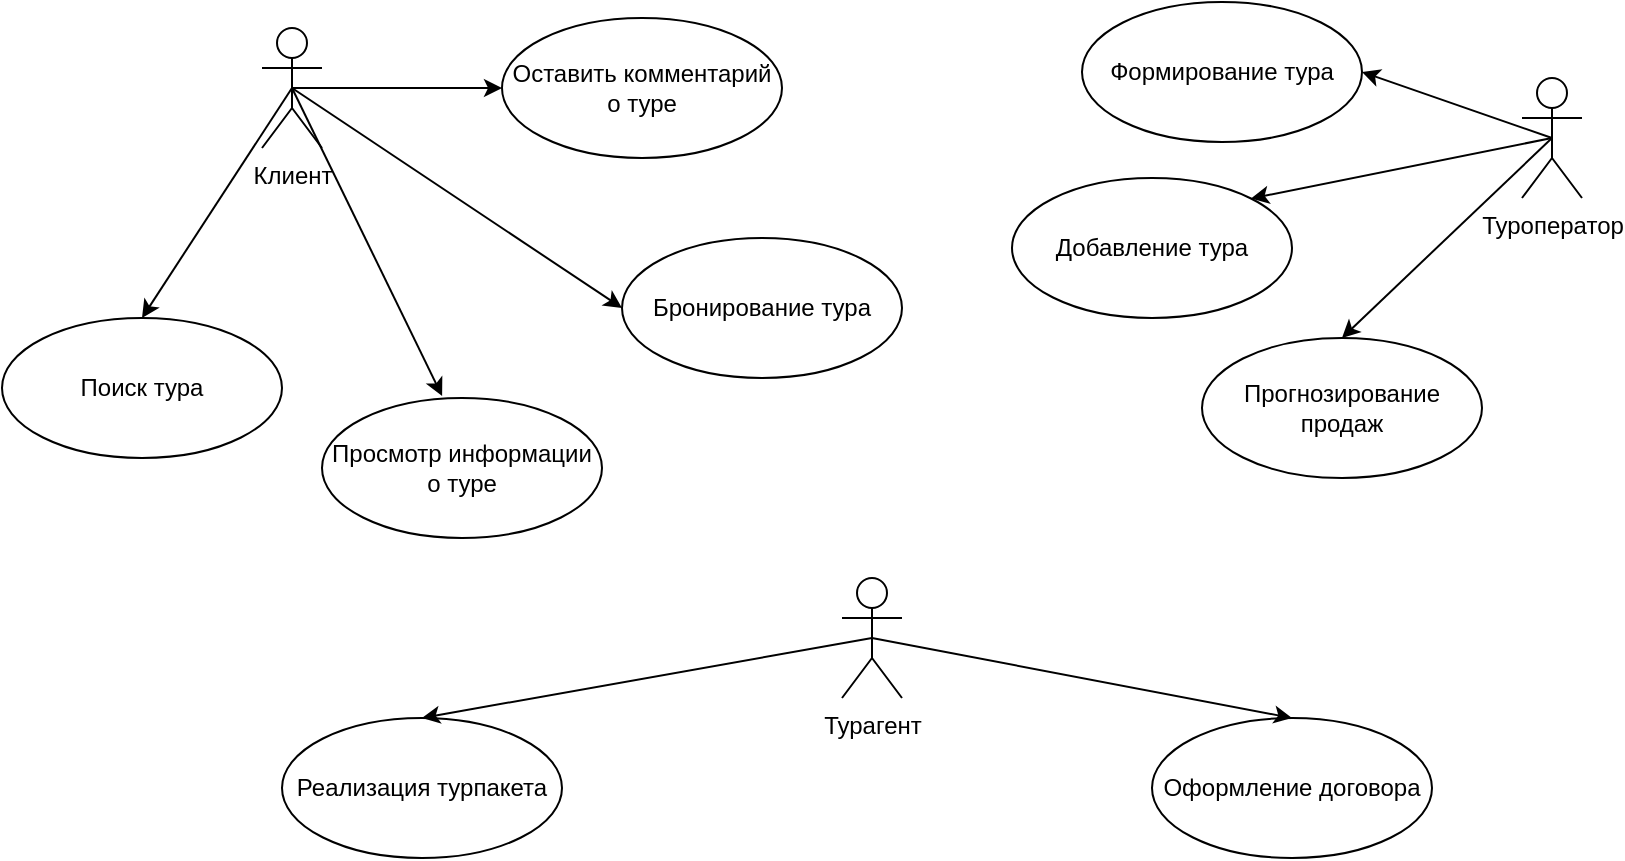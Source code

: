 <mxfile version="15.8.9" type="device" pages="4"><diagram id="X8bqHInOKd5y8mmXZSMk" name="Д.Вариантов"><mxGraphModel dx="868" dy="1244" grid="1" gridSize="10" guides="1" tooltips="1" connect="1" arrows="1" fold="1" page="1" pageScale="1" pageWidth="1169" pageHeight="827" math="0" shadow="0"><root><mxCell id="0"/><mxCell id="1" parent="0"/><mxCell id="5RWTTTwS4-SToO-_CHbW-1" value="Клиент" style="shape=umlActor;verticalLabelPosition=bottom;verticalAlign=top;html=1;" vertex="1" parent="1"><mxGeometry x="140" y="-435" width="30" height="60" as="geometry"/></mxCell><mxCell id="5RWTTTwS4-SToO-_CHbW-2" value="Турагент" style="shape=umlActor;verticalLabelPosition=bottom;verticalAlign=top;html=1;" vertex="1" parent="1"><mxGeometry x="430" y="-160" width="30" height="60" as="geometry"/></mxCell><mxCell id="5RWTTTwS4-SToO-_CHbW-3" value="Туроператор" style="shape=umlActor;verticalLabelPosition=bottom;verticalAlign=top;html=1;" vertex="1" parent="1"><mxGeometry x="770" y="-410" width="30" height="60" as="geometry"/></mxCell><mxCell id="5RWTTTwS4-SToO-_CHbW-6" value="Бронирование тура" style="ellipse;whiteSpace=wrap;html=1;" vertex="1" parent="1"><mxGeometry x="320" y="-330" width="140" height="70" as="geometry"/></mxCell><mxCell id="5RWTTTwS4-SToO-_CHbW-7" value="Поиск тура" style="ellipse;whiteSpace=wrap;html=1;" vertex="1" parent="1"><mxGeometry x="10" y="-290" width="140" height="70" as="geometry"/></mxCell><mxCell id="5RWTTTwS4-SToO-_CHbW-8" value="Просмотр информации о туре" style="ellipse;whiteSpace=wrap;html=1;" vertex="1" parent="1"><mxGeometry x="170" y="-250" width="140" height="70" as="geometry"/></mxCell><mxCell id="5RWTTTwS4-SToO-_CHbW-9" value="Оставить комментарий о туре" style="ellipse;whiteSpace=wrap;html=1;" vertex="1" parent="1"><mxGeometry x="260" y="-440" width="140" height="70" as="geometry"/></mxCell><mxCell id="5RWTTTwS4-SToO-_CHbW-10" value="" style="endArrow=classic;html=1;rounded=0;exitX=0.5;exitY=0.5;exitDx=0;exitDy=0;exitPerimeter=0;entryX=0;entryY=0.5;entryDx=0;entryDy=0;" edge="1" parent="1" source="5RWTTTwS4-SToO-_CHbW-1" target="5RWTTTwS4-SToO-_CHbW-9"><mxGeometry width="50" height="50" relative="1" as="geometry"><mxPoint x="420" y="-200" as="sourcePoint"/><mxPoint x="470" y="-250" as="targetPoint"/></mxGeometry></mxCell><mxCell id="5RWTTTwS4-SToO-_CHbW-11" value="" style="endArrow=classic;html=1;rounded=0;exitX=0.5;exitY=0.5;exitDx=0;exitDy=0;exitPerimeter=0;entryX=0.429;entryY=-0.014;entryDx=0;entryDy=0;entryPerimeter=0;" edge="1" parent="1" source="5RWTTTwS4-SToO-_CHbW-1" target="5RWTTTwS4-SToO-_CHbW-8"><mxGeometry width="50" height="50" relative="1" as="geometry"><mxPoint x="420" y="-200" as="sourcePoint"/><mxPoint x="470" y="-250" as="targetPoint"/></mxGeometry></mxCell><mxCell id="5RWTTTwS4-SToO-_CHbW-12" value="" style="endArrow=classic;html=1;rounded=0;exitX=0.5;exitY=0.5;exitDx=0;exitDy=0;exitPerimeter=0;entryX=0.5;entryY=0;entryDx=0;entryDy=0;" edge="1" parent="1" source="5RWTTTwS4-SToO-_CHbW-1" target="5RWTTTwS4-SToO-_CHbW-7"><mxGeometry width="50" height="50" relative="1" as="geometry"><mxPoint x="420" y="-200" as="sourcePoint"/><mxPoint x="470" y="-250" as="targetPoint"/></mxGeometry></mxCell><mxCell id="5RWTTTwS4-SToO-_CHbW-13" value="" style="endArrow=classic;html=1;rounded=0;exitX=0.5;exitY=0.5;exitDx=0;exitDy=0;exitPerimeter=0;entryX=0;entryY=0.5;entryDx=0;entryDy=0;" edge="1" parent="1" source="5RWTTTwS4-SToO-_CHbW-1" target="5RWTTTwS4-SToO-_CHbW-6"><mxGeometry width="50" height="50" relative="1" as="geometry"><mxPoint x="420" y="-200" as="sourcePoint"/><mxPoint x="470" y="-250" as="targetPoint"/></mxGeometry></mxCell><mxCell id="5RWTTTwS4-SToO-_CHbW-16" value="Оформление договора" style="ellipse;whiteSpace=wrap;html=1;" vertex="1" parent="1"><mxGeometry x="585" y="-90" width="140" height="70" as="geometry"/></mxCell><mxCell id="5RWTTTwS4-SToO-_CHbW-17" value="Реализация турпакета" style="ellipse;whiteSpace=wrap;html=1;" vertex="1" parent="1"><mxGeometry x="150" y="-90" width="140" height="70" as="geometry"/></mxCell><mxCell id="5RWTTTwS4-SToO-_CHbW-19" value="" style="endArrow=classic;html=1;rounded=0;exitX=0.5;exitY=0.5;exitDx=0;exitDy=0;exitPerimeter=0;entryX=0.5;entryY=0;entryDx=0;entryDy=0;" edge="1" parent="1" source="5RWTTTwS4-SToO-_CHbW-2" target="5RWTTTwS4-SToO-_CHbW-16"><mxGeometry width="50" height="50" relative="1" as="geometry"><mxPoint x="480" y="-230" as="sourcePoint"/><mxPoint x="555.06" y="-75.98" as="targetPoint"/></mxGeometry></mxCell><mxCell id="5RWTTTwS4-SToO-_CHbW-20" value="" style="endArrow=classic;html=1;rounded=0;exitX=0.5;exitY=0.5;exitDx=0;exitDy=0;exitPerimeter=0;entryX=0.5;entryY=0;entryDx=0;entryDy=0;" edge="1" parent="1" source="5RWTTTwS4-SToO-_CHbW-2" target="5RWTTTwS4-SToO-_CHbW-17"><mxGeometry width="50" height="50" relative="1" as="geometry"><mxPoint x="340" y="-230" as="sourcePoint"/><mxPoint x="415.06" y="-75.98" as="targetPoint"/></mxGeometry></mxCell><mxCell id="5RWTTTwS4-SToO-_CHbW-21" value="Прогнозирование продаж" style="ellipse;whiteSpace=wrap;html=1;" vertex="1" parent="1"><mxGeometry x="610" y="-280" width="140" height="70" as="geometry"/></mxCell><mxCell id="5RWTTTwS4-SToO-_CHbW-22" value="Добавление тура" style="ellipse;whiteSpace=wrap;html=1;" vertex="1" parent="1"><mxGeometry x="515" y="-360" width="140" height="70" as="geometry"/></mxCell><mxCell id="5RWTTTwS4-SToO-_CHbW-23" value="Формирование тура" style="ellipse;whiteSpace=wrap;html=1;" vertex="1" parent="1"><mxGeometry x="550" y="-448" width="140" height="70" as="geometry"/></mxCell><mxCell id="5RWTTTwS4-SToO-_CHbW-24" value="" style="endArrow=classic;html=1;rounded=0;exitX=0.5;exitY=0.5;exitDx=0;exitDy=0;exitPerimeter=0;entryX=0.5;entryY=0;entryDx=0;entryDy=0;" edge="1" parent="1" source="5RWTTTwS4-SToO-_CHbW-3" target="5RWTTTwS4-SToO-_CHbW-21"><mxGeometry width="50" height="50" relative="1" as="geometry"><mxPoint x="420" y="-200" as="sourcePoint"/><mxPoint x="470" y="-250" as="targetPoint"/></mxGeometry></mxCell><mxCell id="5RWTTTwS4-SToO-_CHbW-25" value="" style="endArrow=classic;html=1;rounded=0;exitX=0.5;exitY=0.5;exitDx=0;exitDy=0;exitPerimeter=0;entryX=1;entryY=0;entryDx=0;entryDy=0;" edge="1" parent="1" source="5RWTTTwS4-SToO-_CHbW-3" target="5RWTTTwS4-SToO-_CHbW-22"><mxGeometry width="50" height="50" relative="1" as="geometry"><mxPoint x="420" y="-200" as="sourcePoint"/><mxPoint x="470" y="-250" as="targetPoint"/></mxGeometry></mxCell><mxCell id="5RWTTTwS4-SToO-_CHbW-26" value="" style="endArrow=classic;html=1;rounded=0;exitX=0.5;exitY=0.5;exitDx=0;exitDy=0;exitPerimeter=0;entryX=1;entryY=0.5;entryDx=0;entryDy=0;" edge="1" parent="1" source="5RWTTTwS4-SToO-_CHbW-3" target="5RWTTTwS4-SToO-_CHbW-23"><mxGeometry width="50" height="50" relative="1" as="geometry"><mxPoint x="420" y="-200" as="sourcePoint"/><mxPoint x="470" y="-250" as="targetPoint"/></mxGeometry></mxCell></root></mxGraphModel></diagram><diagram id="cSUff9uXWhT5q9UatPBi" name="Д. Классов (неполная) "><mxGraphModel dx="2037" dy="1277" grid="1" gridSize="10" guides="1" tooltips="1" connect="1" arrows="1" fold="1" page="1" pageScale="1" pageWidth="1169" pageHeight="827" math="0" shadow="0"><root><mxCell id="7xMFKir8VYw0C2_pS-o1-0"/><mxCell id="7xMFKir8VYw0C2_pS-o1-1" parent="7xMFKir8VYw0C2_pS-o1-0"/><mxCell id="7xMFKir8VYw0C2_pS-o1-2" value="TourDescription" style="swimlane;fontStyle=1;align=center;verticalAlign=top;childLayout=stackLayout;horizontal=1;startSize=26;horizontalStack=0;resizeParent=1;resizeParentMax=0;resizeLast=0;collapsible=1;marginBottom=0;" vertex="1" parent="7xMFKir8VYw0C2_pS-o1-1"><mxGeometry x="-60" y="-413" width="160" height="164" as="geometry"/></mxCell><mxCell id="7xMFKir8VYw0C2_pS-o1-3" value="- idTour: int" style="text;strokeColor=none;fillColor=none;align=left;verticalAlign=top;spacingLeft=4;spacingRight=4;overflow=hidden;rotatable=0;points=[[0,0.5],[1,0.5]];portConstraint=eastwest;" vertex="1" parent="7xMFKir8VYw0C2_pS-o1-2"><mxGeometry y="26" width="160" height="26" as="geometry"/></mxCell><mxCell id="7xMFKir8VYw0C2_pS-o1-6" value="- description: string" style="text;strokeColor=none;fillColor=none;align=left;verticalAlign=top;spacingLeft=4;spacingRight=4;overflow=hidden;rotatable=0;points=[[0,0.5],[1,0.5]];portConstraint=eastwest;" vertex="1" parent="7xMFKir8VYw0C2_pS-o1-2"><mxGeometry y="52" width="160" height="26" as="geometry"/></mxCell><mxCell id="7xMFKir8VYw0C2_pS-o1-4" value="" style="line;strokeWidth=1;fillColor=none;align=left;verticalAlign=middle;spacingTop=-1;spacingLeft=3;spacingRight=3;rotatable=0;labelPosition=right;points=[];portConstraint=eastwest;" vertex="1" parent="7xMFKir8VYw0C2_pS-o1-2"><mxGeometry y="78" width="160" height="8" as="geometry"/></mxCell><mxCell id="7xMFKir8VYw0C2_pS-o1-5" value="+ initDesc(): string" style="text;strokeColor=none;fillColor=none;align=left;verticalAlign=top;spacingLeft=4;spacingRight=4;overflow=hidden;rotatable=0;points=[[0,0.5],[1,0.5]];portConstraint=eastwest;" vertex="1" parent="7xMFKir8VYw0C2_pS-o1-2"><mxGeometry y="86" width="160" height="26" as="geometry"/></mxCell><mxCell id="7xMFKir8VYw0C2_pS-o1-7" value="+ delDesc(): void" style="text;strokeColor=none;fillColor=none;align=left;verticalAlign=top;spacingLeft=4;spacingRight=4;overflow=hidden;rotatable=0;points=[[0,0.5],[1,0.5]];portConstraint=eastwest;" vertex="1" parent="7xMFKir8VYw0C2_pS-o1-2"><mxGeometry y="112" width="160" height="26" as="geometry"/></mxCell><mxCell id="7xMFKir8VYw0C2_pS-o1-8" value="+ updateDesc(): void" style="text;strokeColor=none;fillColor=none;align=left;verticalAlign=top;spacingLeft=4;spacingRight=4;overflow=hidden;rotatable=0;points=[[0,0.5],[1,0.5]];portConstraint=eastwest;" vertex="1" parent="7xMFKir8VYw0C2_pS-o1-2"><mxGeometry y="138" width="160" height="26" as="geometry"/></mxCell><mxCell id="7xMFKir8VYw0C2_pS-o1-9" value="Tour" style="swimlane;fontStyle=1;align=center;verticalAlign=top;childLayout=stackLayout;horizontal=1;startSize=26;horizontalStack=0;resizeParent=1;resizeParentMax=0;resizeLast=0;collapsible=1;marginBottom=0;" vertex="1" parent="7xMFKir8VYw0C2_pS-o1-1"><mxGeometry x="150" y="-413" width="160" height="112" as="geometry"/></mxCell><mxCell id="7xMFKir8VYw0C2_pS-o1-10" value="- idTour: int" style="text;strokeColor=none;fillColor=none;align=left;verticalAlign=top;spacingLeft=4;spacingRight=4;overflow=hidden;rotatable=0;points=[[0,0.5],[1,0.5]];portConstraint=eastwest;" vertex="1" parent="7xMFKir8VYw0C2_pS-o1-9"><mxGeometry y="26" width="160" height="26" as="geometry"/></mxCell><mxCell id="7xMFKir8VYw0C2_pS-o1-13" value="- lasting: date" style="text;strokeColor=none;fillColor=none;align=left;verticalAlign=top;spacingLeft=4;spacingRight=4;overflow=hidden;rotatable=0;points=[[0,0.5],[1,0.5]];portConstraint=eastwest;" vertex="1" parent="7xMFKir8VYw0C2_pS-o1-9"><mxGeometry y="52" width="160" height="26" as="geometry"/></mxCell><mxCell id="7xMFKir8VYw0C2_pS-o1-14" value="- price: float" style="text;strokeColor=none;fillColor=none;align=left;verticalAlign=top;spacingLeft=4;spacingRight=4;overflow=hidden;rotatable=0;points=[[0,0.5],[1,0.5]];portConstraint=eastwest;" vertex="1" parent="7xMFKir8VYw0C2_pS-o1-9"><mxGeometry y="78" width="160" height="26" as="geometry"/></mxCell><mxCell id="7xMFKir8VYw0C2_pS-o1-11" value="" style="line;strokeWidth=1;fillColor=none;align=left;verticalAlign=middle;spacingTop=-1;spacingLeft=3;spacingRight=3;rotatable=0;labelPosition=right;points=[];portConstraint=eastwest;" vertex="1" parent="7xMFKir8VYw0C2_pS-o1-9"><mxGeometry y="104" width="160" height="8" as="geometry"/></mxCell><mxCell id="7xMFKir8VYw0C2_pS-o1-15" value="Catalog" style="swimlane;fontStyle=1;align=center;verticalAlign=top;childLayout=stackLayout;horizontal=1;startSize=26;horizontalStack=0;resizeParent=1;resizeParentMax=0;resizeLast=0;collapsible=1;marginBottom=0;" vertex="1" parent="7xMFKir8VYw0C2_pS-o1-1"><mxGeometry x="380" y="-413" width="160" height="112" as="geometry"/></mxCell><mxCell id="7xMFKir8VYw0C2_pS-o1-17" value="" style="line;strokeWidth=1;fillColor=none;align=left;verticalAlign=middle;spacingTop=-1;spacingLeft=3;spacingRight=3;rotatable=0;labelPosition=right;points=[];portConstraint=eastwest;" vertex="1" parent="7xMFKir8VYw0C2_pS-o1-15"><mxGeometry y="26" width="160" height="8" as="geometry"/></mxCell><mxCell id="7xMFKir8VYw0C2_pS-o1-18" value="+ addTour(): void" style="text;strokeColor=none;fillColor=none;align=left;verticalAlign=top;spacingLeft=4;spacingRight=4;overflow=hidden;rotatable=0;points=[[0,0.5],[1,0.5]];portConstraint=eastwest;" vertex="1" parent="7xMFKir8VYw0C2_pS-o1-15"><mxGeometry y="34" width="160" height="26" as="geometry"/></mxCell><mxCell id="7xMFKir8VYw0C2_pS-o1-19" value="+ delTour(): void" style="text;strokeColor=none;fillColor=none;align=left;verticalAlign=top;spacingLeft=4;spacingRight=4;overflow=hidden;rotatable=0;points=[[0,0.5],[1,0.5]];portConstraint=eastwest;" vertex="1" parent="7xMFKir8VYw0C2_pS-o1-15"><mxGeometry y="60" width="160" height="26" as="geometry"/></mxCell><mxCell id="7xMFKir8VYw0C2_pS-o1-20" value="+ updateTour(): void" style="text;strokeColor=none;fillColor=none;align=left;verticalAlign=top;spacingLeft=4;spacingRight=4;overflow=hidden;rotatable=0;points=[[0,0.5],[1,0.5]];portConstraint=eastwest;" vertex="1" parent="7xMFKir8VYw0C2_pS-o1-15"><mxGeometry y="86" width="160" height="26" as="geometry"/></mxCell><mxCell id="7xMFKir8VYw0C2_pS-o1-21" value="Search" style="swimlane;fontStyle=1;align=center;verticalAlign=top;childLayout=stackLayout;horizontal=1;startSize=26;horizontalStack=0;resizeParent=1;resizeParentMax=0;resizeLast=0;collapsible=1;marginBottom=0;" vertex="1" parent="7xMFKir8VYw0C2_pS-o1-1"><mxGeometry x="150" y="-180" width="160" height="190" as="geometry"/></mxCell><mxCell id="7xMFKir8VYw0C2_pS-o1-22" value="- country: string" style="text;strokeColor=none;fillColor=none;align=left;verticalAlign=top;spacingLeft=4;spacingRight=4;overflow=hidden;rotatable=0;points=[[0,0.5],[1,0.5]];portConstraint=eastwest;" vertex="1" parent="7xMFKir8VYw0C2_pS-o1-21"><mxGeometry y="26" width="160" height="26" as="geometry"/></mxCell><mxCell id="7xMFKir8VYw0C2_pS-o1-25" value="- lasting: date" style="text;strokeColor=none;fillColor=none;align=left;verticalAlign=top;spacingLeft=4;spacingRight=4;overflow=hidden;rotatable=0;points=[[0,0.5],[1,0.5]];portConstraint=eastwest;" vertex="1" parent="7xMFKir8VYw0C2_pS-o1-21"><mxGeometry y="52" width="160" height="26" as="geometry"/></mxCell><mxCell id="7xMFKir8VYw0C2_pS-o1-26" value="- transport: string" style="text;strokeColor=none;fillColor=none;align=left;verticalAlign=top;spacingLeft=4;spacingRight=4;overflow=hidden;rotatable=0;points=[[0,0.5],[1,0.5]];portConstraint=eastwest;" vertex="1" parent="7xMFKir8VYw0C2_pS-o1-21"><mxGeometry y="78" width="160" height="26" as="geometry"/></mxCell><mxCell id="7xMFKir8VYw0C2_pS-o1-27" value="- price: double" style="text;strokeColor=none;fillColor=none;align=left;verticalAlign=top;spacingLeft=4;spacingRight=4;overflow=hidden;rotatable=0;points=[[0,0.5],[1,0.5]];portConstraint=eastwest;" vertex="1" parent="7xMFKir8VYw0C2_pS-o1-21"><mxGeometry y="104" width="160" height="26" as="geometry"/></mxCell><mxCell id="7xMFKir8VYw0C2_pS-o1-28" value="- price: float" style="text;strokeColor=none;fillColor=none;align=left;verticalAlign=top;spacingLeft=4;spacingRight=4;overflow=hidden;rotatable=0;points=[[0,0.5],[1,0.5]];portConstraint=eastwest;" vertex="1" parent="7xMFKir8VYw0C2_pS-o1-21"><mxGeometry y="130" width="160" height="26" as="geometry"/></mxCell><mxCell id="7xMFKir8VYw0C2_pS-o1-23" value="" style="line;strokeWidth=1;fillColor=none;align=left;verticalAlign=middle;spacingTop=-1;spacingLeft=3;spacingRight=3;rotatable=0;labelPosition=right;points=[];portConstraint=eastwest;" vertex="1" parent="7xMFKir8VYw0C2_pS-o1-21"><mxGeometry y="156" width="160" height="8" as="geometry"/></mxCell><mxCell id="7xMFKir8VYw0C2_pS-o1-24" value="+ searchTour(): void" style="text;strokeColor=none;fillColor=none;align=left;verticalAlign=top;spacingLeft=4;spacingRight=4;overflow=hidden;rotatable=0;points=[[0,0.5],[1,0.5]];portConstraint=eastwest;" vertex="1" parent="7xMFKir8VYw0C2_pS-o1-21"><mxGeometry y="164" width="160" height="26" as="geometry"/></mxCell><mxCell id="7xMFKir8VYw0C2_pS-o1-29" value="Reservation" style="swimlane;fontStyle=1;align=center;verticalAlign=top;childLayout=stackLayout;horizontal=1;startSize=26;horizontalStack=0;resizeParent=1;resizeParentMax=0;resizeLast=0;collapsible=1;marginBottom=0;" vertex="1" parent="7xMFKir8VYw0C2_pS-o1-1"><mxGeometry x="390" y="-180" width="160" height="164" as="geometry"/></mxCell><mxCell id="7xMFKir8VYw0C2_pS-o1-30" value="- idReser: int" style="text;strokeColor=none;fillColor=none;align=left;verticalAlign=top;spacingLeft=4;spacingRight=4;overflow=hidden;rotatable=0;points=[[0,0.5],[1,0.5]];portConstraint=eastwest;" vertex="1" parent="7xMFKir8VYw0C2_pS-o1-29"><mxGeometry y="26" width="160" height="26" as="geometry"/></mxCell><mxCell id="7xMFKir8VYw0C2_pS-o1-33" value="- client: string" style="text;strokeColor=none;fillColor=none;align=left;verticalAlign=top;spacingLeft=4;spacingRight=4;overflow=hidden;rotatable=0;points=[[0,0.5],[1,0.5]];portConstraint=eastwest;" vertex="1" parent="7xMFKir8VYw0C2_pS-o1-29"><mxGeometry y="52" width="160" height="26" as="geometry"/></mxCell><mxCell id="7xMFKir8VYw0C2_pS-o1-34" value="- client: string" style="text;strokeColor=none;fillColor=none;align=left;verticalAlign=top;spacingLeft=4;spacingRight=4;overflow=hidden;rotatable=0;points=[[0,0.5],[1,0.5]];portConstraint=eastwest;" vertex="1" parent="7xMFKir8VYw0C2_pS-o1-29"><mxGeometry y="78" width="160" height="26" as="geometry"/></mxCell><mxCell id="7xMFKir8VYw0C2_pS-o1-31" value="" style="line;strokeWidth=1;fillColor=none;align=left;verticalAlign=middle;spacingTop=-1;spacingLeft=3;spacingRight=3;rotatable=0;labelPosition=right;points=[];portConstraint=eastwest;" vertex="1" parent="7xMFKir8VYw0C2_pS-o1-29"><mxGeometry y="104" width="160" height="8" as="geometry"/></mxCell><mxCell id="7xMFKir8VYw0C2_pS-o1-32" value="+ addReser(): void" style="text;strokeColor=none;fillColor=none;align=left;verticalAlign=top;spacingLeft=4;spacingRight=4;overflow=hidden;rotatable=0;points=[[0,0.5],[1,0.5]];portConstraint=eastwest;" vertex="1" parent="7xMFKir8VYw0C2_pS-o1-29"><mxGeometry y="112" width="160" height="26" as="geometry"/></mxCell><mxCell id="7xMFKir8VYw0C2_pS-o1-35" value="+ delReser(): void" style="text;strokeColor=none;fillColor=none;align=left;verticalAlign=top;spacingLeft=4;spacingRight=4;overflow=hidden;rotatable=0;points=[[0,0.5],[1,0.5]];portConstraint=eastwest;" vertex="1" parent="7xMFKir8VYw0C2_pS-o1-29"><mxGeometry y="138" width="160" height="26" as="geometry"/></mxCell><mxCell id="RuR5UC4rLjP-yRznu9n_-0" value="Client" style="swimlane;fontStyle=1;align=center;verticalAlign=top;childLayout=stackLayout;horizontal=1;startSize=26;horizontalStack=0;resizeParent=1;resizeParentMax=0;resizeLast=0;collapsible=1;marginBottom=0;" vertex="1" parent="7xMFKir8VYw0C2_pS-o1-1"><mxGeometry x="650" y="-413" width="160" height="138" as="geometry"/></mxCell><mxCell id="RuR5UC4rLjP-yRznu9n_-1" value="- FIO: string" style="text;strokeColor=none;fillColor=none;align=left;verticalAlign=top;spacingLeft=4;spacingRight=4;overflow=hidden;rotatable=0;points=[[0,0.5],[1,0.5]];portConstraint=eastwest;" vertex="1" parent="RuR5UC4rLjP-yRznu9n_-0"><mxGeometry y="26" width="160" height="26" as="geometry"/></mxCell><mxCell id="RuR5UC4rLjP-yRznu9n_-5" value="- visa: string" style="text;strokeColor=none;fillColor=none;align=left;verticalAlign=top;spacingLeft=4;spacingRight=4;overflow=hidden;rotatable=0;points=[[0,0.5],[1,0.5]];portConstraint=eastwest;" vertex="1" parent="RuR5UC4rLjP-yRznu9n_-0"><mxGeometry y="52" width="160" height="26" as="geometry"/></mxCell><mxCell id="RuR5UC4rLjP-yRznu9n_-6" value="- passport: string" style="text;strokeColor=none;fillColor=none;align=left;verticalAlign=top;spacingLeft=4;spacingRight=4;overflow=hidden;rotatable=0;points=[[0,0.5],[1,0.5]];portConstraint=eastwest;" vertex="1" parent="RuR5UC4rLjP-yRznu9n_-0"><mxGeometry y="78" width="160" height="26" as="geometry"/></mxCell><mxCell id="RuR5UC4rLjP-yRznu9n_-7" value="- idClient: int" style="text;strokeColor=none;fillColor=none;align=left;verticalAlign=top;spacingLeft=4;spacingRight=4;overflow=hidden;rotatable=0;points=[[0,0.5],[1,0.5]];portConstraint=eastwest;" vertex="1" parent="RuR5UC4rLjP-yRznu9n_-0"><mxGeometry y="104" width="160" height="26" as="geometry"/></mxCell><mxCell id="RuR5UC4rLjP-yRznu9n_-2" value="" style="line;strokeWidth=1;fillColor=none;align=left;verticalAlign=middle;spacingTop=-1;spacingLeft=3;spacingRight=3;rotatable=0;labelPosition=right;points=[];portConstraint=eastwest;" vertex="1" parent="RuR5UC4rLjP-yRznu9n_-0"><mxGeometry y="130" width="160" height="8" as="geometry"/></mxCell><mxCell id="RuR5UC4rLjP-yRznu9n_-8" value="TourOrder" style="swimlane;fontStyle=1;align=center;verticalAlign=top;childLayout=stackLayout;horizontal=1;startSize=26;horizontalStack=0;resizeParent=1;resizeParentMax=0;resizeLast=0;collapsible=1;marginBottom=0;" vertex="1" parent="7xMFKir8VYw0C2_pS-o1-1"><mxGeometry x="650" y="-180" width="160" height="112" as="geometry"/></mxCell><mxCell id="RuR5UC4rLjP-yRznu9n_-9" value="- idTour: int" style="text;strokeColor=none;fillColor=none;align=left;verticalAlign=top;spacingLeft=4;spacingRight=4;overflow=hidden;rotatable=0;points=[[0,0.5],[1,0.5]];portConstraint=eastwest;" vertex="1" parent="RuR5UC4rLjP-yRznu9n_-8"><mxGeometry y="26" width="160" height="26" as="geometry"/></mxCell><mxCell id="RuR5UC4rLjP-yRznu9n_-12" value="- idReser: int" style="text;strokeColor=none;fillColor=none;align=left;verticalAlign=top;spacingLeft=4;spacingRight=4;overflow=hidden;rotatable=0;points=[[0,0.5],[1,0.5]];portConstraint=eastwest;" vertex="1" parent="RuR5UC4rLjP-yRznu9n_-8"><mxGeometry y="52" width="160" height="26" as="geometry"/></mxCell><mxCell id="RuR5UC4rLjP-yRznu9n_-10" value="" style="line;strokeWidth=1;fillColor=none;align=left;verticalAlign=middle;spacingTop=-1;spacingLeft=3;spacingRight=3;rotatable=0;labelPosition=right;points=[];portConstraint=eastwest;" vertex="1" parent="RuR5UC4rLjP-yRznu9n_-8"><mxGeometry y="78" width="160" height="8" as="geometry"/></mxCell><mxCell id="RuR5UC4rLjP-yRznu9n_-11" value="+ orderTour(): void" style="text;strokeColor=none;fillColor=none;align=left;verticalAlign=top;spacingLeft=4;spacingRight=4;overflow=hidden;rotatable=0;points=[[0,0.5],[1,0.5]];portConstraint=eastwest;" vertex="1" parent="RuR5UC4rLjP-yRznu9n_-8"><mxGeometry y="86" width="160" height="26" as="geometry"/></mxCell></root></mxGraphModel></diagram><diagram id="VSi-5oGWrpqYUs8OEm3-" name="Последовательность"><mxGraphModel dx="868" dy="450" grid="1" gridSize="10" guides="1" tooltips="1" connect="1" arrows="1" fold="1" page="1" pageScale="1" pageWidth="1169" pageHeight="827" math="0" shadow="0"><root><mxCell id="xDSSYWg2Z0w63BNssNst-0"/><mxCell id="xDSSYWg2Z0w63BNssNst-1" parent="xDSSYWg2Z0w63BNssNst-0"/><mxCell id="xDSSYWg2Z0w63BNssNst-4" value="" style="endArrow=none;html=1;rounded=0;startArrow=none;" edge="1" parent="xDSSYWg2Z0w63BNssNst-1" source="xDSSYWg2Z0w63BNssNst-5"><mxGeometry width="50" height="50" relative="1" as="geometry"><mxPoint x="44.5" y="320" as="sourcePoint"/><mxPoint x="44.5" y="120" as="targetPoint"/></mxGeometry></mxCell><mxCell id="xDSSYWg2Z0w63BNssNst-5" value="" style="html=1;points=[];perimeter=orthogonalPerimeter;" vertex="1" parent="xDSSYWg2Z0w63BNssNst-1"><mxGeometry x="40" y="120" width="10" height="260" as="geometry"/></mxCell><mxCell id="xDSSYWg2Z0w63BNssNst-6" value="" style="endArrow=none;html=1;rounded=0;" edge="1" parent="xDSSYWg2Z0w63BNssNst-1" target="xDSSYWg2Z0w63BNssNst-5"><mxGeometry width="50" height="50" relative="1" as="geometry"><mxPoint x="45" y="520" as="sourcePoint"/><mxPoint x="44.5" y="120" as="targetPoint"/></mxGeometry></mxCell><mxCell id="xDSSYWg2Z0w63BNssNst-7" value="Клиент" style="shape=umlActor;verticalLabelPosition=bottom;verticalAlign=top;html=1;" vertex="1" parent="xDSSYWg2Z0w63BNssNst-1"><mxGeometry x="35" y="50" width="20" height="40" as="geometry"/></mxCell><mxCell id="xDSSYWg2Z0w63BNssNst-10" value="" style="endArrow=none;html=1;rounded=0;startArrow=none;" edge="1" parent="xDSSYWg2Z0w63BNssNst-1" source="xDSSYWg2Z0w63BNssNst-11"><mxGeometry width="50" height="50" relative="1" as="geometry"><mxPoint x="164.5" y="320" as="sourcePoint"/><mxPoint x="164.5" y="120" as="targetPoint"/></mxGeometry></mxCell><mxCell id="xDSSYWg2Z0w63BNssNst-11" value="" style="html=1;points=[];perimeter=orthogonalPerimeter;" vertex="1" parent="xDSSYWg2Z0w63BNssNst-1"><mxGeometry x="160" y="120" width="10" height="300" as="geometry"/></mxCell><mxCell id="xDSSYWg2Z0w63BNssNst-12" value="" style="endArrow=none;html=1;rounded=0;" edge="1" parent="xDSSYWg2Z0w63BNssNst-1" target="xDSSYWg2Z0w63BNssNst-11"><mxGeometry width="50" height="50" relative="1" as="geometry"><mxPoint x="165" y="520" as="sourcePoint"/><mxPoint x="164.5" y="120" as="targetPoint"/></mxGeometry></mxCell><mxCell id="xDSSYWg2Z0w63BNssNst-13" value="Каталог" style="text;html=1;strokeColor=none;fillColor=none;align=center;verticalAlign=middle;whiteSpace=wrap;rounded=0;" vertex="1" parent="xDSSYWg2Z0w63BNssNst-1"><mxGeometry x="130" y="90" width="60" height="30" as="geometry"/></mxCell><mxCell id="xDSSYWg2Z0w63BNssNst-14" value="Открыть каталог" style="html=1;verticalAlign=bottom;endArrow=block;rounded=0;exitX=1.3;exitY=0.096;exitDx=0;exitDy=0;exitPerimeter=0;entryX=-0.2;entryY=0.077;entryDx=0;entryDy=0;entryPerimeter=0;" edge="1" parent="xDSSYWg2Z0w63BNssNst-1" source="xDSSYWg2Z0w63BNssNst-5" target="xDSSYWg2Z0w63BNssNst-11"><mxGeometry width="80" relative="1" as="geometry"><mxPoint x="400" y="270" as="sourcePoint"/><mxPoint x="130" y="130" as="targetPoint"/></mxGeometry></mxCell><mxCell id="xDSSYWg2Z0w63BNssNst-15" value="" style="endArrow=none;html=1;rounded=0;startArrow=none;" edge="1" parent="xDSSYWg2Z0w63BNssNst-1" source="xDSSYWg2Z0w63BNssNst-16"><mxGeometry width="50" height="50" relative="1" as="geometry"><mxPoint x="299.5" y="320" as="sourcePoint"/><mxPoint x="299.5" y="120" as="targetPoint"/></mxGeometry></mxCell><mxCell id="xDSSYWg2Z0w63BNssNst-16" value="" style="html=1;points=[];perimeter=orthogonalPerimeter;" vertex="1" parent="xDSSYWg2Z0w63BNssNst-1"><mxGeometry x="295" y="120" width="10" height="240" as="geometry"/></mxCell><mxCell id="xDSSYWg2Z0w63BNssNst-17" value="" style="endArrow=none;html=1;rounded=0;" edge="1" parent="xDSSYWg2Z0w63BNssNst-1" target="xDSSYWg2Z0w63BNssNst-16"><mxGeometry width="50" height="50" relative="1" as="geometry"><mxPoint x="300" y="520" as="sourcePoint"/><mxPoint x="299.5" y="120" as="targetPoint"/></mxGeometry></mxCell><mxCell id="xDSSYWg2Z0w63BNssNst-18" value="" style="endArrow=none;html=1;rounded=0;startArrow=none;" edge="1" parent="xDSSYWg2Z0w63BNssNst-1" source="xDSSYWg2Z0w63BNssNst-19"><mxGeometry width="50" height="50" relative="1" as="geometry"><mxPoint x="399.5" y="320" as="sourcePoint"/><mxPoint x="399.5" y="120" as="targetPoint"/></mxGeometry></mxCell><mxCell id="xDSSYWg2Z0w63BNssNst-19" value="" style="html=1;points=[];perimeter=orthogonalPerimeter;" vertex="1" parent="xDSSYWg2Z0w63BNssNst-1"><mxGeometry x="395" y="120" width="10" height="330" as="geometry"/></mxCell><mxCell id="xDSSYWg2Z0w63BNssNst-20" value="" style="endArrow=none;html=1;rounded=0;" edge="1" parent="xDSSYWg2Z0w63BNssNst-1" target="xDSSYWg2Z0w63BNssNst-19"><mxGeometry width="50" height="50" relative="1" as="geometry"><mxPoint x="400" y="520" as="sourcePoint"/><mxPoint x="399.5" y="120" as="targetPoint"/></mxGeometry></mxCell><mxCell id="xDSSYWg2Z0w63BNssNst-21" value="" style="endArrow=none;html=1;rounded=0;startArrow=none;" edge="1" parent="xDSSYWg2Z0w63BNssNst-1" source="xDSSYWg2Z0w63BNssNst-22"><mxGeometry width="50" height="50" relative="1" as="geometry"><mxPoint x="519.5" y="320" as="sourcePoint"/><mxPoint x="519.5" y="120" as="targetPoint"/></mxGeometry></mxCell><mxCell id="xDSSYWg2Z0w63BNssNst-22" value="" style="html=1;points=[];perimeter=orthogonalPerimeter;" vertex="1" parent="xDSSYWg2Z0w63BNssNst-1"><mxGeometry x="515" y="120" width="10" height="200" as="geometry"/></mxCell><mxCell id="xDSSYWg2Z0w63BNssNst-23" value="" style="endArrow=none;html=1;rounded=0;startArrow=none;" edge="1" parent="xDSSYWg2Z0w63BNssNst-1" target="xDSSYWg2Z0w63BNssNst-22" source="hq6C92DeU27lIP-l44yV-13"><mxGeometry width="50" height="50" relative="1" as="geometry"><mxPoint x="520" y="490" as="sourcePoint"/><mxPoint x="519.5" y="120" as="targetPoint"/></mxGeometry></mxCell><mxCell id="xDSSYWg2Z0w63BNssNst-24" value="" style="endArrow=none;html=1;rounded=0;startArrow=none;" edge="1" parent="xDSSYWg2Z0w63BNssNst-1" source="xDSSYWg2Z0w63BNssNst-25"><mxGeometry width="50" height="50" relative="1" as="geometry"><mxPoint x="659.5" y="320" as="sourcePoint"/><mxPoint x="659.5" y="120" as="targetPoint"/></mxGeometry></mxCell><mxCell id="xDSSYWg2Z0w63BNssNst-25" value="" style="html=1;points=[];perimeter=orthogonalPerimeter;" vertex="1" parent="xDSSYWg2Z0w63BNssNst-1"><mxGeometry x="655" y="120" width="10" height="380" as="geometry"/></mxCell><mxCell id="xDSSYWg2Z0w63BNssNst-26" value="" style="endArrow=none;html=1;rounded=0;" edge="1" parent="xDSSYWg2Z0w63BNssNst-1" target="xDSSYWg2Z0w63BNssNst-25"><mxGeometry width="50" height="50" relative="1" as="geometry"><mxPoint x="660" y="520" as="sourcePoint"/><mxPoint x="659.5" y="120" as="targetPoint"/></mxGeometry></mxCell><mxCell id="xDSSYWg2Z0w63BNssNst-27" value="" style="endArrow=none;html=1;rounded=0;startArrow=none;" edge="1" parent="xDSSYWg2Z0w63BNssNst-1" source="xDSSYWg2Z0w63BNssNst-28"><mxGeometry width="50" height="50" relative="1" as="geometry"><mxPoint x="749.5" y="320" as="sourcePoint"/><mxPoint x="749.5" y="120" as="targetPoint"/></mxGeometry></mxCell><mxCell id="xDSSYWg2Z0w63BNssNst-28" value="" style="html=1;points=[];perimeter=orthogonalPerimeter;" vertex="1" parent="xDSSYWg2Z0w63BNssNst-1"><mxGeometry x="745" y="120" width="10" height="200" as="geometry"/></mxCell><mxCell id="xDSSYWg2Z0w63BNssNst-29" value="" style="endArrow=none;html=1;rounded=0;" edge="1" parent="xDSSYWg2Z0w63BNssNst-1" target="xDSSYWg2Z0w63BNssNst-28"><mxGeometry width="50" height="50" relative="1" as="geometry"><mxPoint x="750" y="520" as="sourcePoint"/><mxPoint x="749.5" y="120" as="targetPoint"/></mxGeometry></mxCell><mxCell id="xDSSYWg2Z0w63BNssNst-30" value="" style="endArrow=none;html=1;rounded=0;startArrow=none;" edge="1" parent="xDSSYWg2Z0w63BNssNst-1" source="xDSSYWg2Z0w63BNssNst-31"><mxGeometry width="50" height="50" relative="1" as="geometry"><mxPoint x="834.5" y="320" as="sourcePoint"/><mxPoint x="834.5" y="120" as="targetPoint"/></mxGeometry></mxCell><mxCell id="xDSSYWg2Z0w63BNssNst-31" value="" style="html=1;points=[];perimeter=orthogonalPerimeter;" vertex="1" parent="xDSSYWg2Z0w63BNssNst-1"><mxGeometry x="830" y="120" width="10" height="260" as="geometry"/></mxCell><mxCell id="xDSSYWg2Z0w63BNssNst-32" value="" style="endArrow=none;html=1;rounded=0;" edge="1" parent="xDSSYWg2Z0w63BNssNst-1" target="xDSSYWg2Z0w63BNssNst-31"><mxGeometry width="50" height="50" relative="1" as="geometry"><mxPoint x="835" y="520" as="sourcePoint"/><mxPoint x="834.5" y="120" as="targetPoint"/></mxGeometry></mxCell><mxCell id="xDSSYWg2Z0w63BNssNst-33" value="" style="endArrow=none;html=1;rounded=0;startArrow=none;" edge="1" parent="xDSSYWg2Z0w63BNssNst-1" source="xDSSYWg2Z0w63BNssNst-34"><mxGeometry width="50" height="50" relative="1" as="geometry"><mxPoint x="924.5" y="320" as="sourcePoint"/><mxPoint x="924.5" y="120" as="targetPoint"/></mxGeometry></mxCell><mxCell id="xDSSYWg2Z0w63BNssNst-34" value="" style="html=1;points=[];perimeter=orthogonalPerimeter;" vertex="1" parent="xDSSYWg2Z0w63BNssNst-1"><mxGeometry x="920" y="120" width="10" height="390" as="geometry"/></mxCell><mxCell id="xDSSYWg2Z0w63BNssNst-35" value="" style="endArrow=none;html=1;rounded=0;" edge="1" parent="xDSSYWg2Z0w63BNssNst-1" target="xDSSYWg2Z0w63BNssNst-34"><mxGeometry width="50" height="50" relative="1" as="geometry"><mxPoint x="925" y="520" as="sourcePoint"/><mxPoint x="924.5" y="120" as="targetPoint"/></mxGeometry></mxCell><mxCell id="xDSSYWg2Z0w63BNssNst-37" value="Поиск" style="text;html=1;strokeColor=none;fillColor=none;align=center;verticalAlign=middle;whiteSpace=wrap;rounded=0;" vertex="1" parent="xDSSYWg2Z0w63BNssNst-1"><mxGeometry x="270" y="90" width="60" height="30" as="geometry"/></mxCell><mxCell id="xDSSYWg2Z0w63BNssNst-38" value="Тур" style="text;html=1;strokeColor=none;fillColor=none;align=center;verticalAlign=middle;whiteSpace=wrap;rounded=0;" vertex="1" parent="xDSSYWg2Z0w63BNssNst-1"><mxGeometry x="370" y="90" width="60" height="30" as="geometry"/></mxCell><mxCell id="xDSSYWg2Z0w63BNssNst-39" value="Описание тура" style="text;html=1;strokeColor=none;fillColor=none;align=center;verticalAlign=middle;whiteSpace=wrap;rounded=0;" vertex="1" parent="xDSSYWg2Z0w63BNssNst-1"><mxGeometry x="490" y="90" width="60" height="30" as="geometry"/></mxCell><mxCell id="hq6C92DeU27lIP-l44yV-0" value="Бронирование" style="text;html=1;strokeColor=none;fillColor=none;align=center;verticalAlign=middle;whiteSpace=wrap;rounded=0;" vertex="1" parent="xDSSYWg2Z0w63BNssNst-1"><mxGeometry x="630" y="90" width="60" height="30" as="geometry"/></mxCell><mxCell id="hq6C92DeU27lIP-l44yV-1" value="Заказ тура" style="text;html=1;strokeColor=none;fillColor=none;align=center;verticalAlign=middle;whiteSpace=wrap;rounded=0;" vertex="1" parent="xDSSYWg2Z0w63BNssNst-1"><mxGeometry x="805" y="90" width="60" height="30" as="geometry"/></mxCell><mxCell id="hq6C92DeU27lIP-l44yV-2" value="Ввести параметра поиска" style="html=1;verticalAlign=bottom;endArrow=block;rounded=0;exitX=1.1;exitY=0.267;exitDx=0;exitDy=0;exitPerimeter=0;entryX=-0.3;entryY=0.329;entryDx=0;entryDy=0;entryPerimeter=0;" edge="1" parent="xDSSYWg2Z0w63BNssNst-1" source="xDSSYWg2Z0w63BNssNst-11" target="xDSSYWg2Z0w63BNssNst-16"><mxGeometry width="80" relative="1" as="geometry"><mxPoint x="235" y="69.5" as="sourcePoint"/><mxPoint x="339" y="69.5" as="targetPoint"/></mxGeometry></mxCell><mxCell id="hq6C92DeU27lIP-l44yV-3" value="Туроператор" style="shape=umlActor;verticalLabelPosition=bottom;verticalAlign=top;html=1;" vertex="1" parent="xDSSYWg2Z0w63BNssNst-1"><mxGeometry x="740" y="60" width="20" height="40" as="geometry"/></mxCell><mxCell id="hq6C92DeU27lIP-l44yV-4" value="Турагент" style="shape=umlActor;verticalLabelPosition=bottom;verticalAlign=top;html=1;" vertex="1" parent="xDSSYWg2Z0w63BNssNst-1"><mxGeometry x="915" y="60" width="20" height="40" as="geometry"/></mxCell><mxCell id="hq6C92DeU27lIP-l44yV-6" value="Создать тур" style="html=1;verticalAlign=bottom;endArrow=block;rounded=0;exitX=0;exitY=0.31;exitDx=0;exitDy=0;exitPerimeter=0;" edge="1" parent="xDSSYWg2Z0w63BNssNst-1" source="xDSSYWg2Z0w63BNssNst-28"><mxGeometry width="80" relative="1" as="geometry"><mxPoint x="490" y="50" as="sourcePoint"/><mxPoint x="410" y="180" as="targetPoint"/></mxGeometry></mxCell><mxCell id="hq6C92DeU27lIP-l44yV-7" value="Создать описание тура" style="html=1;verticalAlign=bottom;endArrow=block;rounded=0;exitX=0.5;exitY=0.75;exitDx=0;exitDy=0;exitPerimeter=0;entryX=0.5;entryY=0.75;entryDx=0;entryDy=0;entryPerimeter=0;" edge="1" parent="xDSSYWg2Z0w63BNssNst-1" source="xDSSYWg2Z0w63BNssNst-28" target="xDSSYWg2Z0w63BNssNst-22"><mxGeometry width="80" relative="1" as="geometry"><mxPoint x="751" y="260.0" as="sourcePoint"/><mxPoint x="419" y="260.08" as="targetPoint"/></mxGeometry></mxCell><mxCell id="hq6C92DeU27lIP-l44yV-8" value="Просмотр заказов" style="html=1;verticalAlign=bottom;endArrow=block;rounded=0;exitX=0.9;exitY=0.61;exitDx=0;exitDy=0;exitPerimeter=0;entryX=-0.2;entryY=0.469;entryDx=0;entryDy=0;entryPerimeter=0;" edge="1" parent="xDSSYWg2Z0w63BNssNst-1" source="xDSSYWg2Z0w63BNssNst-28" target="xDSSYWg2Z0w63BNssNst-31"><mxGeometry width="80" relative="1" as="geometry"><mxPoint x="782" y="201.92" as="sourcePoint"/><mxPoint x="450" y="202" as="targetPoint"/></mxGeometry></mxCell><mxCell id="hq6C92DeU27lIP-l44yV-9" value="Создать заказ" style="html=1;verticalAlign=bottom;endArrow=block;rounded=0;exitX=-0.5;exitY=0.11;exitDx=0;exitDy=0;exitPerimeter=0;entryX=1.1;entryY=0.158;entryDx=0;entryDy=0;entryPerimeter=0;" edge="1" parent="xDSSYWg2Z0w63BNssNst-1" source="xDSSYWg2Z0w63BNssNst-34" target="xDSSYWg2Z0w63BNssNst-31"><mxGeometry width="80" relative="1" as="geometry"><mxPoint x="792" y="211.92" as="sourcePoint"/><mxPoint x="460" y="212" as="targetPoint"/></mxGeometry></mxCell><mxCell id="hq6C92DeU27lIP-l44yV-10" value="Найти тур" style="html=1;verticalAlign=bottom;endArrow=block;rounded=0;exitX=1.5;exitY=0.908;exitDx=0;exitDy=0;exitPerimeter=0;" edge="1" parent="xDSSYWg2Z0w63BNssNst-1" source="xDSSYWg2Z0w63BNssNst-16"><mxGeometry width="80" relative="1" as="geometry"><mxPoint x="320" y="338" as="sourcePoint"/><mxPoint x="390" y="338" as="targetPoint"/></mxGeometry></mxCell><mxCell id="hq6C92DeU27lIP-l44yV-11" value="Заказать тур" style="html=1;verticalAlign=bottom;endArrow=block;rounded=0;exitX=1;exitY=0.973;exitDx=0;exitDy=0;exitPerimeter=0;entryX=-0.3;entryY=0.969;entryDx=0;entryDy=0;entryPerimeter=0;" edge="1" parent="xDSSYWg2Z0w63BNssNst-1" source="xDSSYWg2Z0w63BNssNst-5" target="xDSSYWg2Z0w63BNssNst-31"><mxGeometry width="80" relative="1" as="geometry"><mxPoint x="192" y="218" as="sourcePoint"/><mxPoint x="811" y="373" as="targetPoint"/></mxGeometry></mxCell><mxCell id="hq6C92DeU27lIP-l44yV-12" value="Открыть тур" style="html=1;verticalAlign=bottom;endArrow=block;rounded=0;exitX=1.1;exitY=0.96;exitDx=0;exitDy=0;exitPerimeter=0;entryX=0;entryY=0.882;entryDx=0;entryDy=0;entryPerimeter=0;" edge="1" parent="xDSSYWg2Z0w63BNssNst-1" source="xDSSYWg2Z0w63BNssNst-11" target="xDSSYWg2Z0w63BNssNst-19"><mxGeometry width="80" relative="1" as="geometry"><mxPoint x="220" y="431.96" as="sourcePoint"/><mxPoint x="340" y="430" as="targetPoint"/></mxGeometry></mxCell><mxCell id="hq6C92DeU27lIP-l44yV-13" value="" style="html=1;points=[];perimeter=orthogonalPerimeter;" vertex="1" parent="xDSSYWg2Z0w63BNssNst-1"><mxGeometry x="515" y="430" width="10" height="50" as="geometry"/></mxCell><mxCell id="hq6C92DeU27lIP-l44yV-14" value="" style="endArrow=none;html=1;rounded=0;" edge="1" parent="xDSSYWg2Z0w63BNssNst-1" target="hq6C92DeU27lIP-l44yV-13"><mxGeometry width="50" height="50" relative="1" as="geometry"><mxPoint x="520" y="520" as="sourcePoint"/><mxPoint x="520" y="320" as="targetPoint"/></mxGeometry></mxCell><mxCell id="hq6C92DeU27lIP-l44yV-15" value="Открыть описание тура" style="html=1;verticalAlign=bottom;endArrow=block;rounded=0;exitX=1.5;exitY=0.97;exitDx=0;exitDy=0;exitPerimeter=0;entryX=0.5;entryY=0.202;entryDx=0;entryDy=0;entryPerimeter=0;" edge="1" parent="xDSSYWg2Z0w63BNssNst-1" source="xDSSYWg2Z0w63BNssNst-19" target="hq6C92DeU27lIP-l44yV-13"><mxGeometry width="80" relative="1" as="geometry"><mxPoint x="450" y="421.96" as="sourcePoint"/><mxPoint x="570" y="420.0" as="targetPoint"/></mxGeometry></mxCell><mxCell id="hq6C92DeU27lIP-l44yV-16" value="Забронировать тур" style="html=1;verticalAlign=bottom;endArrow=block;rounded=0;exitX=1;exitY=0.66;exitDx=0;exitDy=0;exitPerimeter=0;entryX=0.2;entryY=0.908;entryDx=0;entryDy=0;entryPerimeter=0;" edge="1" parent="xDSSYWg2Z0w63BNssNst-1" source="hq6C92DeU27lIP-l44yV-13" target="xDSSYWg2Z0w63BNssNst-25"><mxGeometry width="80" relative="1" as="geometry"><mxPoint x="405" y="530.0" as="sourcePoint"/><mxPoint x="515" y="530" as="targetPoint"/></mxGeometry></mxCell><mxCell id="hq6C92DeU27lIP-l44yV-17" value="Оплатить тур" style="html=1;verticalAlign=bottom;endArrow=block;rounded=0;exitX=1;exitY=0.976;exitDx=0;exitDy=0;exitPerimeter=0;entryX=-0.1;entryY=0.954;entryDx=0;entryDy=0;entryPerimeter=0;" edge="1" parent="xDSSYWg2Z0w63BNssNst-1" source="xDSSYWg2Z0w63BNssNst-25" target="xDSSYWg2Z0w63BNssNst-34"><mxGeometry width="80" relative="1" as="geometry"><mxPoint x="430" y="460.1" as="sourcePoint"/><mxPoint x="540" y="460.1" as="targetPoint"/></mxGeometry></mxCell></root></mxGraphModel></diagram><diagram id="NGY0ECuP6kpqTdwbKdif" name="Page-4"><mxGraphModel dx="868" dy="450" grid="1" gridSize="10" guides="1" tooltips="1" connect="1" arrows="1" fold="1" page="1" pageScale="1" pageWidth="1169" pageHeight="827" math="0" shadow="0"><root><mxCell id="wGgvCg6Z_uDAqtusCHff-0"/><mxCell id="wGgvCg6Z_uDAqtusCHff-1" parent="wGgvCg6Z_uDAqtusCHff-0"/></root></mxGraphModel></diagram></mxfile>
